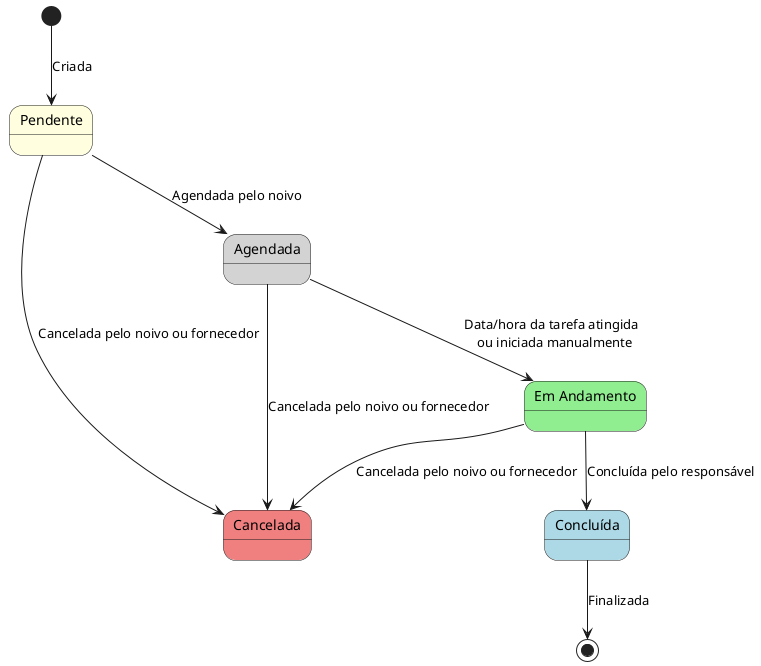 @startuml
hide empty description

state Pendente #LightYellow {
}

state "Em Andamento" as EmAndamento #LightGreen {
}

state Concluída #LightBlue {
}

state Cancelada #LightCoral {
}

state Agendada #LightGray {
}

[*] --> Pendente : Criada

Pendente --> Agendada : Agendada pelo noivo
Agendada --> EmAndamento : Data/hora da tarefa atingida \n ou iniciada manualmente
EmAndamento --> Concluída : Concluída pelo responsável
Pendente --> Cancelada : Cancelada pelo noivo ou fornecedor
Agendada --> Cancelada : Cancelada pelo noivo ou fornecedor
EmAndamento --> Cancelada : Cancelada pelo noivo ou fornecedor
Concluída --> [*] : Finalizada


@enduml